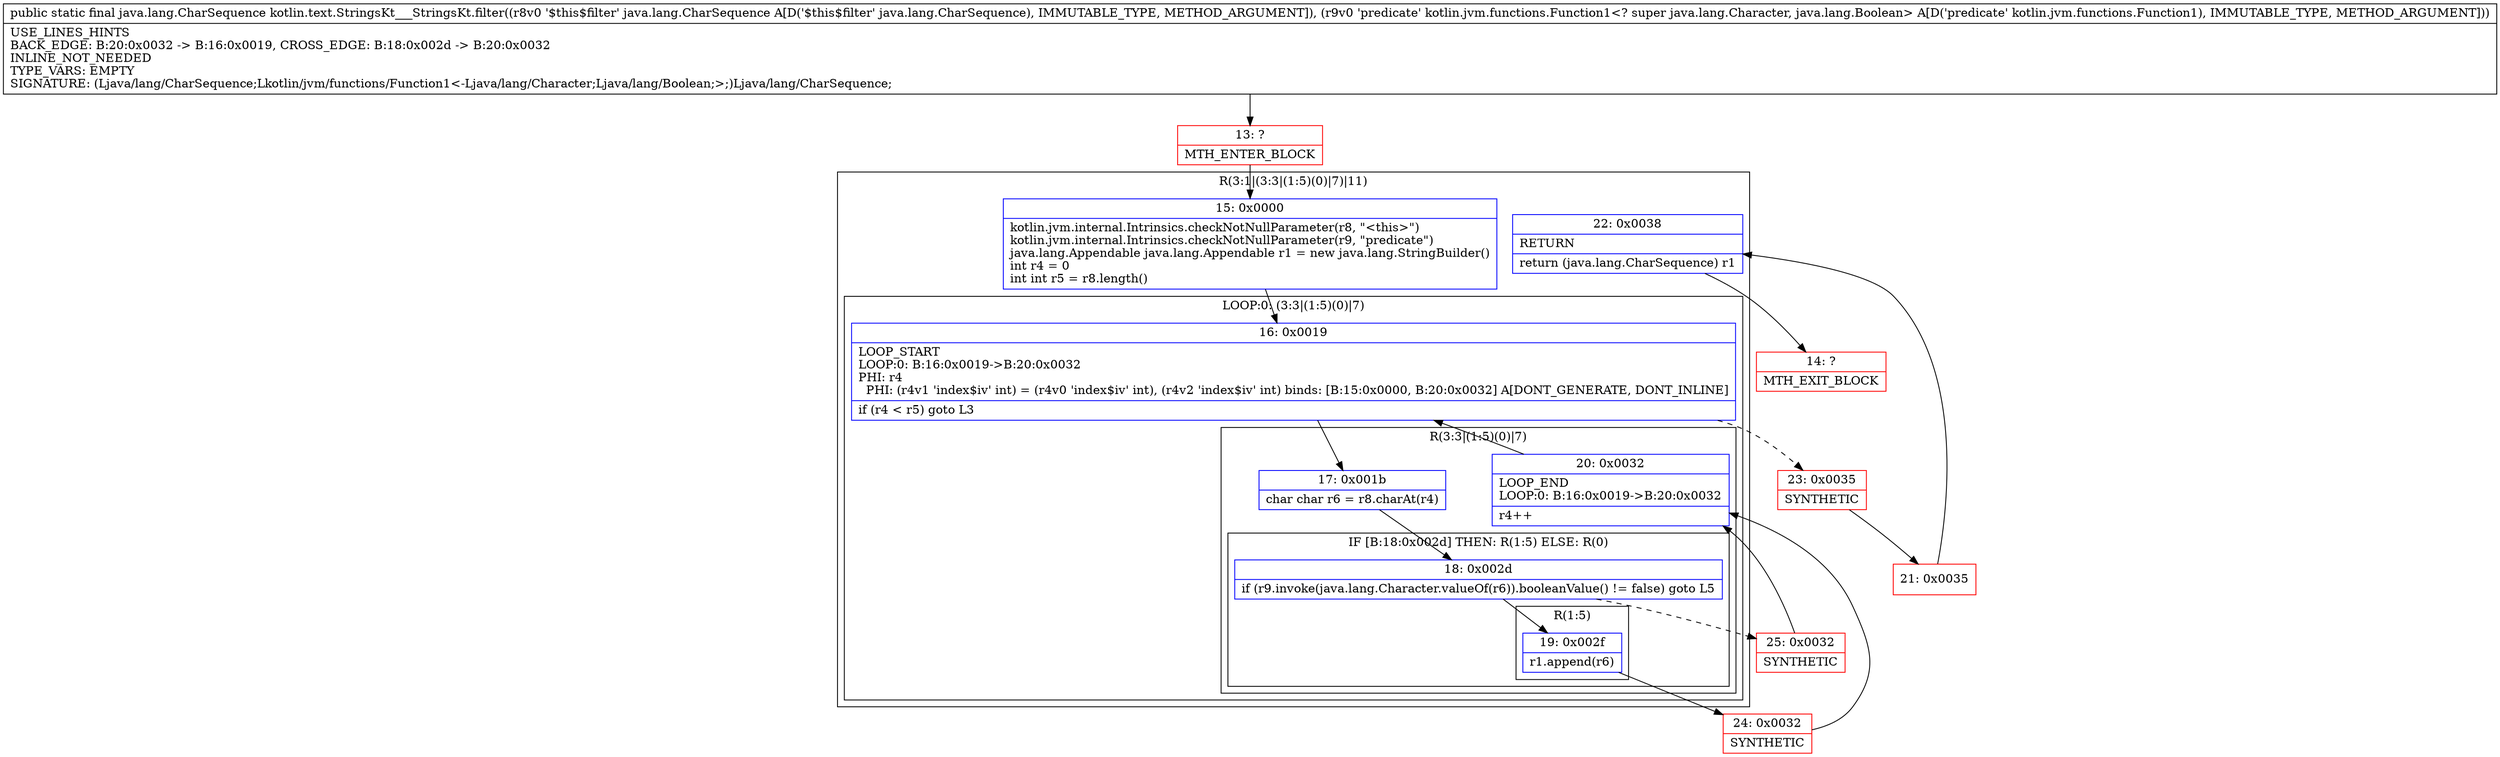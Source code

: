 digraph "CFG forkotlin.text.StringsKt___StringsKt.filter(Ljava\/lang\/CharSequence;Lkotlin\/jvm\/functions\/Function1;)Ljava\/lang\/CharSequence;" {
subgraph cluster_Region_1804391117 {
label = "R(3:1|(3:3|(1:5)(0)|7)|11)";
node [shape=record,color=blue];
Node_15 [shape=record,label="{15\:\ 0x0000|kotlin.jvm.internal.Intrinsics.checkNotNullParameter(r8, \"\<this\>\")\lkotlin.jvm.internal.Intrinsics.checkNotNullParameter(r9, \"predicate\")\ljava.lang.Appendable java.lang.Appendable r1 = new java.lang.StringBuilder()\lint r4 = 0\lint int r5 = r8.length()\l}"];
subgraph cluster_LoopRegion_975499683 {
label = "LOOP:0: (3:3|(1:5)(0)|7)";
node [shape=record,color=blue];
Node_16 [shape=record,label="{16\:\ 0x0019|LOOP_START\lLOOP:0: B:16:0x0019\-\>B:20:0x0032\lPHI: r4 \l  PHI: (r4v1 'index$iv' int) = (r4v0 'index$iv' int), (r4v2 'index$iv' int) binds: [B:15:0x0000, B:20:0x0032] A[DONT_GENERATE, DONT_INLINE]\l|if (r4 \< r5) goto L3\l}"];
subgraph cluster_Region_1805116911 {
label = "R(3:3|(1:5)(0)|7)";
node [shape=record,color=blue];
Node_17 [shape=record,label="{17\:\ 0x001b|char char r6 = r8.charAt(r4)\l}"];
subgraph cluster_IfRegion_1711298794 {
label = "IF [B:18:0x002d] THEN: R(1:5) ELSE: R(0)";
node [shape=record,color=blue];
Node_18 [shape=record,label="{18\:\ 0x002d|if (r9.invoke(java.lang.Character.valueOf(r6)).booleanValue() != false) goto L5\l}"];
subgraph cluster_Region_749341329 {
label = "R(1:5)";
node [shape=record,color=blue];
Node_19 [shape=record,label="{19\:\ 0x002f|r1.append(r6)\l}"];
}
subgraph cluster_Region_593317067 {
label = "R(0)";
node [shape=record,color=blue];
}
}
Node_20 [shape=record,label="{20\:\ 0x0032|LOOP_END\lLOOP:0: B:16:0x0019\-\>B:20:0x0032\l|r4++\l}"];
}
}
Node_22 [shape=record,label="{22\:\ 0x0038|RETURN\l|return (java.lang.CharSequence) r1\l}"];
}
Node_13 [shape=record,color=red,label="{13\:\ ?|MTH_ENTER_BLOCK\l}"];
Node_24 [shape=record,color=red,label="{24\:\ 0x0032|SYNTHETIC\l}"];
Node_25 [shape=record,color=red,label="{25\:\ 0x0032|SYNTHETIC\l}"];
Node_23 [shape=record,color=red,label="{23\:\ 0x0035|SYNTHETIC\l}"];
Node_21 [shape=record,color=red,label="{21\:\ 0x0035}"];
Node_14 [shape=record,color=red,label="{14\:\ ?|MTH_EXIT_BLOCK\l}"];
MethodNode[shape=record,label="{public static final java.lang.CharSequence kotlin.text.StringsKt___StringsKt.filter((r8v0 '$this$filter' java.lang.CharSequence A[D('$this$filter' java.lang.CharSequence), IMMUTABLE_TYPE, METHOD_ARGUMENT]), (r9v0 'predicate' kotlin.jvm.functions.Function1\<? super java.lang.Character, java.lang.Boolean\> A[D('predicate' kotlin.jvm.functions.Function1), IMMUTABLE_TYPE, METHOD_ARGUMENT]))  | USE_LINES_HINTS\lBACK_EDGE: B:20:0x0032 \-\> B:16:0x0019, CROSS_EDGE: B:18:0x002d \-\> B:20:0x0032\lINLINE_NOT_NEEDED\lTYPE_VARS: EMPTY\lSIGNATURE: (Ljava\/lang\/CharSequence;Lkotlin\/jvm\/functions\/Function1\<\-Ljava\/lang\/Character;Ljava\/lang\/Boolean;\>;)Ljava\/lang\/CharSequence;\l}"];
MethodNode -> Node_13;Node_15 -> Node_16;
Node_16 -> Node_17;
Node_16 -> Node_23[style=dashed];
Node_17 -> Node_18;
Node_18 -> Node_19;
Node_18 -> Node_25[style=dashed];
Node_19 -> Node_24;
Node_20 -> Node_16;
Node_22 -> Node_14;
Node_13 -> Node_15;
Node_24 -> Node_20;
Node_25 -> Node_20;
Node_23 -> Node_21;
Node_21 -> Node_22;
}

